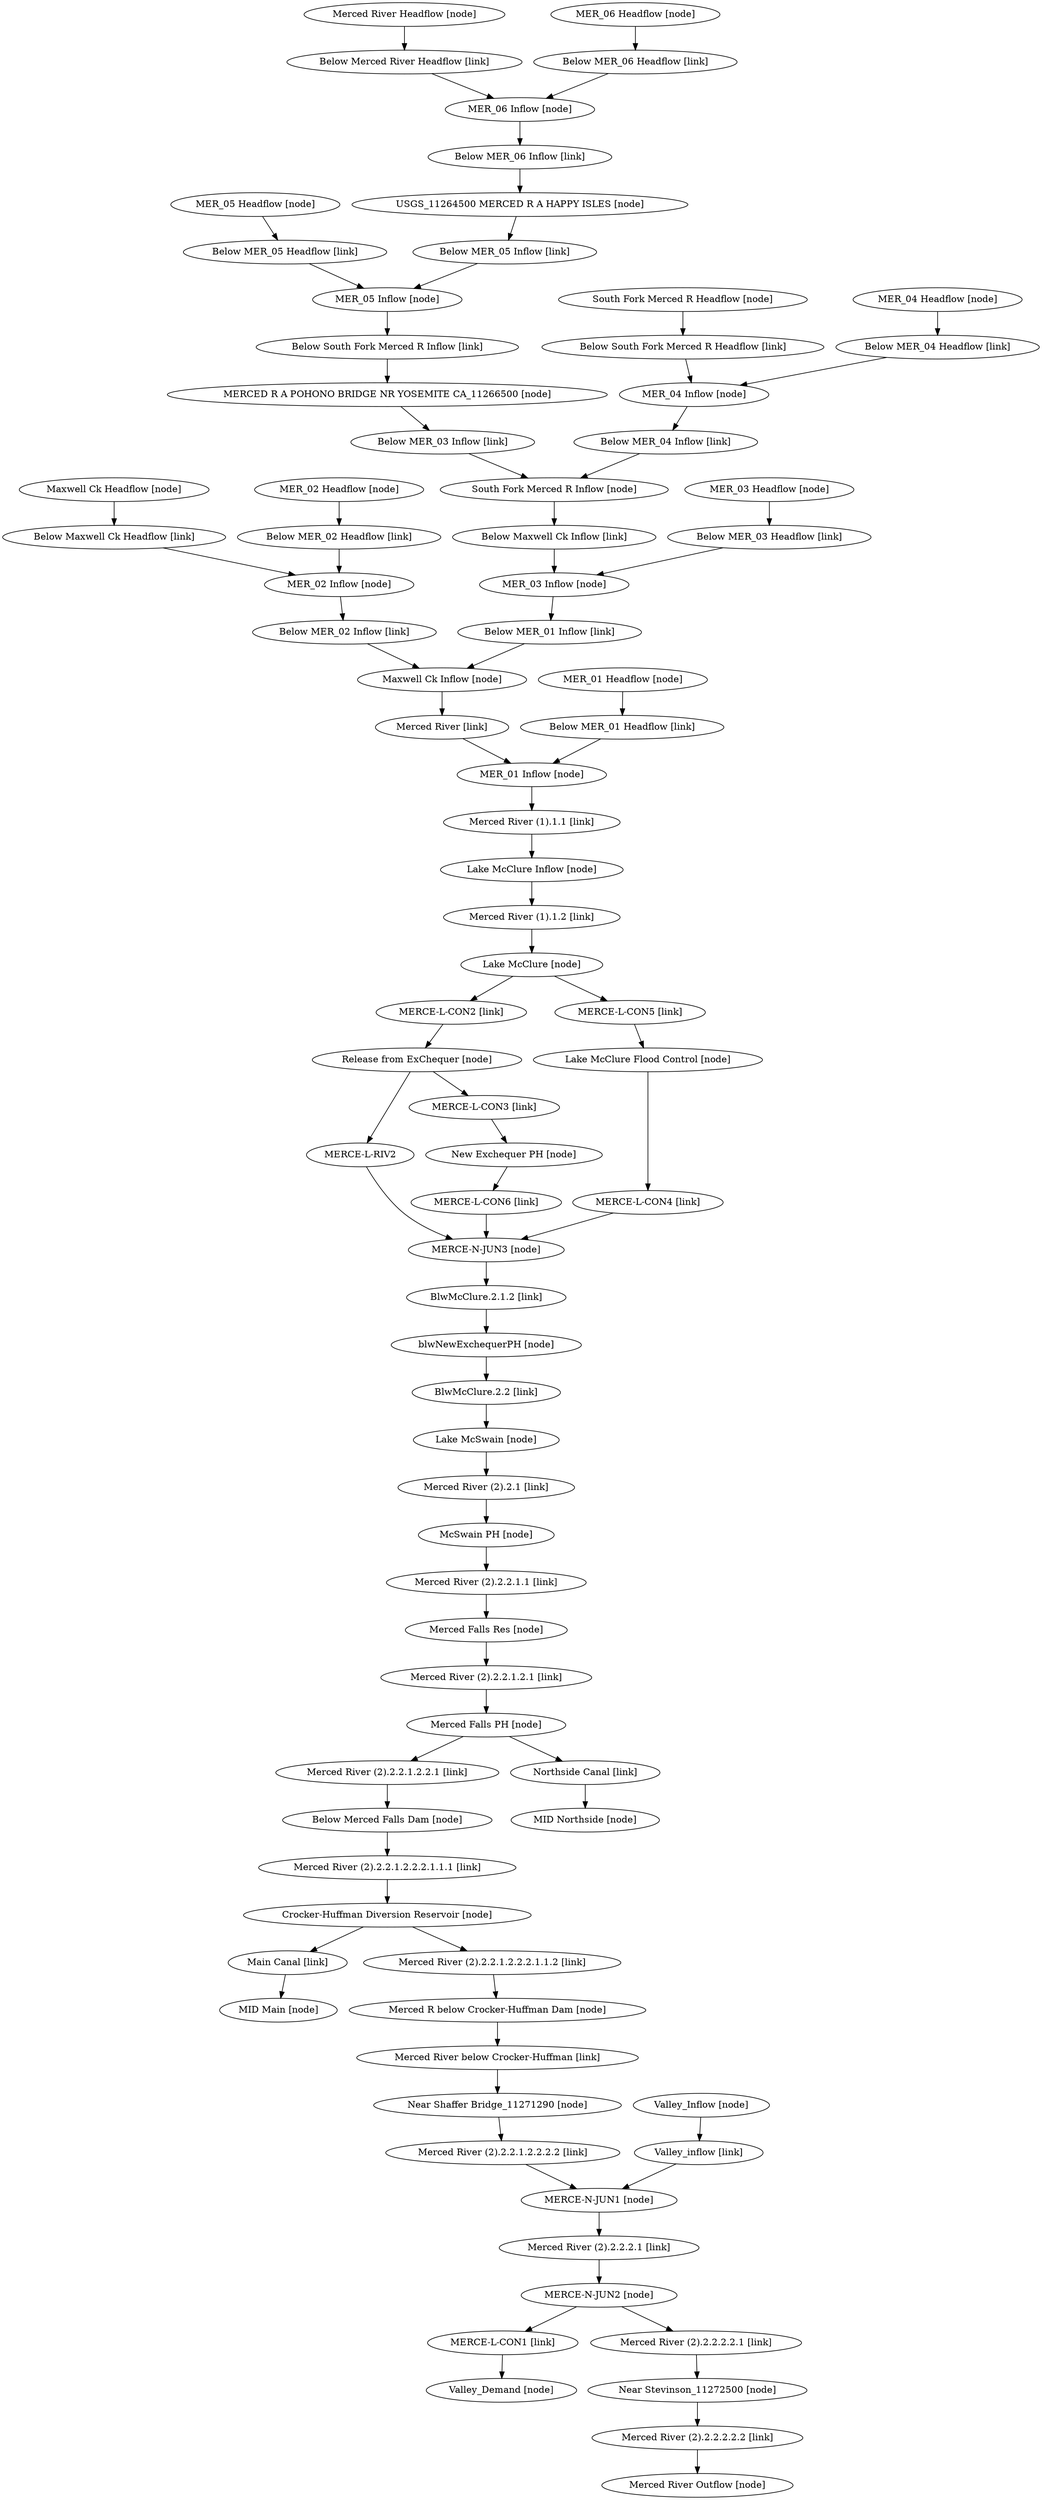 // System
digraph {
	"Maxwell Ck Headflow [node]" -> "Below Maxwell Ck Headflow [link]"
	"Below Maxwell Ck Headflow [link]" -> "MER_02 Inflow [node]"
	"South Fork Merced R Inflow [node]" -> "Below Maxwell Ck Inflow [link]"
	"Below Maxwell Ck Inflow [link]" -> "MER_03 Inflow [node]"
	"Merced River Headflow [node]" -> "Below Merced River Headflow [link]"
	"Below Merced River Headflow [link]" -> "MER_06 Inflow [node]"
	"MER_01 Headflow [node]" -> "Below MER_01 Headflow [link]"
	"Below MER_01 Headflow [link]" -> "MER_01 Inflow [node]"
	"MER_03 Inflow [node]" -> "Below MER_01 Inflow [link]"
	"Below MER_01 Inflow [link]" -> "Maxwell Ck Inflow [node]"
	"MER_02 Headflow [node]" -> "Below MER_02 Headflow [link]"
	"Below MER_02 Headflow [link]" -> "MER_02 Inflow [node]"
	"MER_02 Inflow [node]" -> "Below MER_02 Inflow [link]"
	"Below MER_02 Inflow [link]" -> "Maxwell Ck Inflow [node]"
	"MER_03 Headflow [node]" -> "Below MER_03 Headflow [link]"
	"Below MER_03 Headflow [link]" -> "MER_03 Inflow [node]"
	"MERCED R A POHONO BRIDGE NR YOSEMITE CA_11266500 [node]" -> "Below MER_03 Inflow [link]"
	"Below MER_03 Inflow [link]" -> "South Fork Merced R Inflow [node]"
	"MER_04 Headflow [node]" -> "Below MER_04 Headflow [link]"
	"Below MER_04 Headflow [link]" -> "MER_04 Inflow [node]"
	"MER_04 Inflow [node]" -> "Below MER_04 Inflow [link]"
	"Below MER_04 Inflow [link]" -> "South Fork Merced R Inflow [node]"
	"MER_05 Headflow [node]" -> "Below MER_05 Headflow [link]"
	"Below MER_05 Headflow [link]" -> "MER_05 Inflow [node]"
	"USGS_11264500 MERCED R A HAPPY ISLES [node]" -> "Below MER_05 Inflow [link]"
	"Below MER_05 Inflow [link]" -> "MER_05 Inflow [node]"
	"MER_06 Headflow [node]" -> "Below MER_06 Headflow [link]"
	"Below MER_06 Headflow [link]" -> "MER_06 Inflow [node]"
	"MER_06 Inflow [node]" -> "Below MER_06 Inflow [link]"
	"Below MER_06 Inflow [link]" -> "USGS_11264500 MERCED R A HAPPY ISLES [node]"
	"South Fork Merced R Headflow [node]" -> "Below South Fork Merced R Headflow [link]"
	"Below South Fork Merced R Headflow [link]" -> "MER_04 Inflow [node]"
	"MER_05 Inflow [node]" -> "Below South Fork Merced R Inflow [link]"
	"Below South Fork Merced R Inflow [link]" -> "MERCED R A POHONO BRIDGE NR YOSEMITE CA_11266500 [node]"
	"Lake McClure [node]" -> "MERCE-L-CON2 [link]"
	"MERCE-L-CON2 [link]" -> "Release from ExChequer [node]"
	"Release from ExChequer [node]" -> "MERCE-L-CON3 [link]"
	"MERCE-L-CON3 [link]" -> "New Exchequer PH [node]"
	"New Exchequer PH [node]" -> "MERCE-L-CON6 [link]"
	"MERCE-L-CON6 [link]" -> "MERCE-N-JUN3 [node]"
	"Release from ExChequer [node]" -> "MERCE-L-RIV2"
	"MERCE-L-RIV2" -> "MERCE-N-JUN3 [node]"
	"Lake McClure [node]" -> "MERCE-L-CON5 [link]"
	"MERCE-L-CON5 [link]" -> "Lake McClure Flood Control [node]"
	"Lake McClure Flood Control [node]" -> "MERCE-L-CON4 [link]"
	"MERCE-L-CON4 [link]" -> "MERCE-N-JUN3 [node]"
	"MERCE-N-JUN3 [node]" -> "BlwMcClure.2.1.2 [link]"
	"BlwMcClure.2.1.2 [link]" -> "blwNewExchequerPH [node]"
	"blwNewExchequerPH [node]" -> "BlwMcClure.2.2 [link]"
	"BlwMcClure.2.2 [link]" -> "Lake McSwain [node]"
	"Crocker-Huffman Diversion Reservoir [node]" -> "Main Canal [link]"
	"Main Canal [link]" -> "MID Main [node]"
	"MERCE-N-JUN2 [node]" -> "MERCE-L-CON1 [link]"
	"MERCE-L-CON1 [link]" -> "Valley_Demand [node]"
	"Maxwell Ck Inflow [node]" -> "Merced River [link]"
	"Merced River [link]" -> "MER_01 Inflow [node]"
	"MER_01 Inflow [node]" -> "Merced River (1).1.1 [link]"
	"Merced River (1).1.1 [link]" -> "Lake McClure Inflow [node]"
	"Lake McClure Inflow [node]" -> "Merced River (1).1.2 [link]"
	"Merced River (1).1.2 [link]" -> "Lake McClure [node]"
	"Lake McSwain [node]" -> "Merced River (2).2.1 [link]"
	"Merced River (2).2.1 [link]" -> "McSwain PH [node]"
	"McSwain PH [node]" -> "Merced River (2).2.2.1.1 [link]"
	"Merced River (2).2.2.1.1 [link]" -> "Merced Falls Res [node]"
	"Merced Falls Res [node]" -> "Merced River (2).2.2.1.2.1 [link]"
	"Merced River (2).2.2.1.2.1 [link]" -> "Merced Falls PH [node]"
	"Merced Falls PH [node]" -> "Merced River (2).2.2.1.2.2.1 [link]"
	"Merced River (2).2.2.1.2.2.1 [link]" -> "Below Merced Falls Dam [node]"
	"Below Merced Falls Dam [node]" -> "Merced River (2).2.2.1.2.2.2.1.1.1 [link]"
	"Merced River (2).2.2.1.2.2.2.1.1.1 [link]" -> "Crocker-Huffman Diversion Reservoir [node]"
	"Crocker-Huffman Diversion Reservoir [node]" -> "Merced River (2).2.2.1.2.2.2.1.1.2 [link]"
	"Merced River (2).2.2.1.2.2.2.1.1.2 [link]" -> "Merced R below Crocker-Huffman Dam [node]"
	"Near Shaffer Bridge_11271290 [node]" -> "Merced River (2).2.2.1.2.2.2.2 [link]"
	"Merced River (2).2.2.1.2.2.2.2 [link]" -> "MERCE-N-JUN1 [node]"
	"MERCE-N-JUN1 [node]" -> "Merced River (2).2.2.2.1 [link]"
	"Merced River (2).2.2.2.1 [link]" -> "MERCE-N-JUN2 [node]"
	"MERCE-N-JUN2 [node]" -> "Merced River (2).2.2.2.2.1 [link]"
	"Merced River (2).2.2.2.2.1 [link]" -> "Near Stevinson_11272500 [node]"
	"Near Stevinson_11272500 [node]" -> "Merced River (2).2.2.2.2.2 [link]"
	"Merced River (2).2.2.2.2.2 [link]" -> "Merced River Outflow [node]"
	"Merced R below Crocker-Huffman Dam [node]" -> "Merced River below Crocker-Huffman [link]"
	"Merced River below Crocker-Huffman [link]" -> "Near Shaffer Bridge_11271290 [node]"
	"Merced Falls PH [node]" -> "Northside Canal [link]"
	"Northside Canal [link]" -> "MID Northside [node]"
	"Valley_Inflow [node]" -> "Valley_inflow [link]"
	"Valley_inflow [link]" -> "MERCE-N-JUN1 [node]"
}
